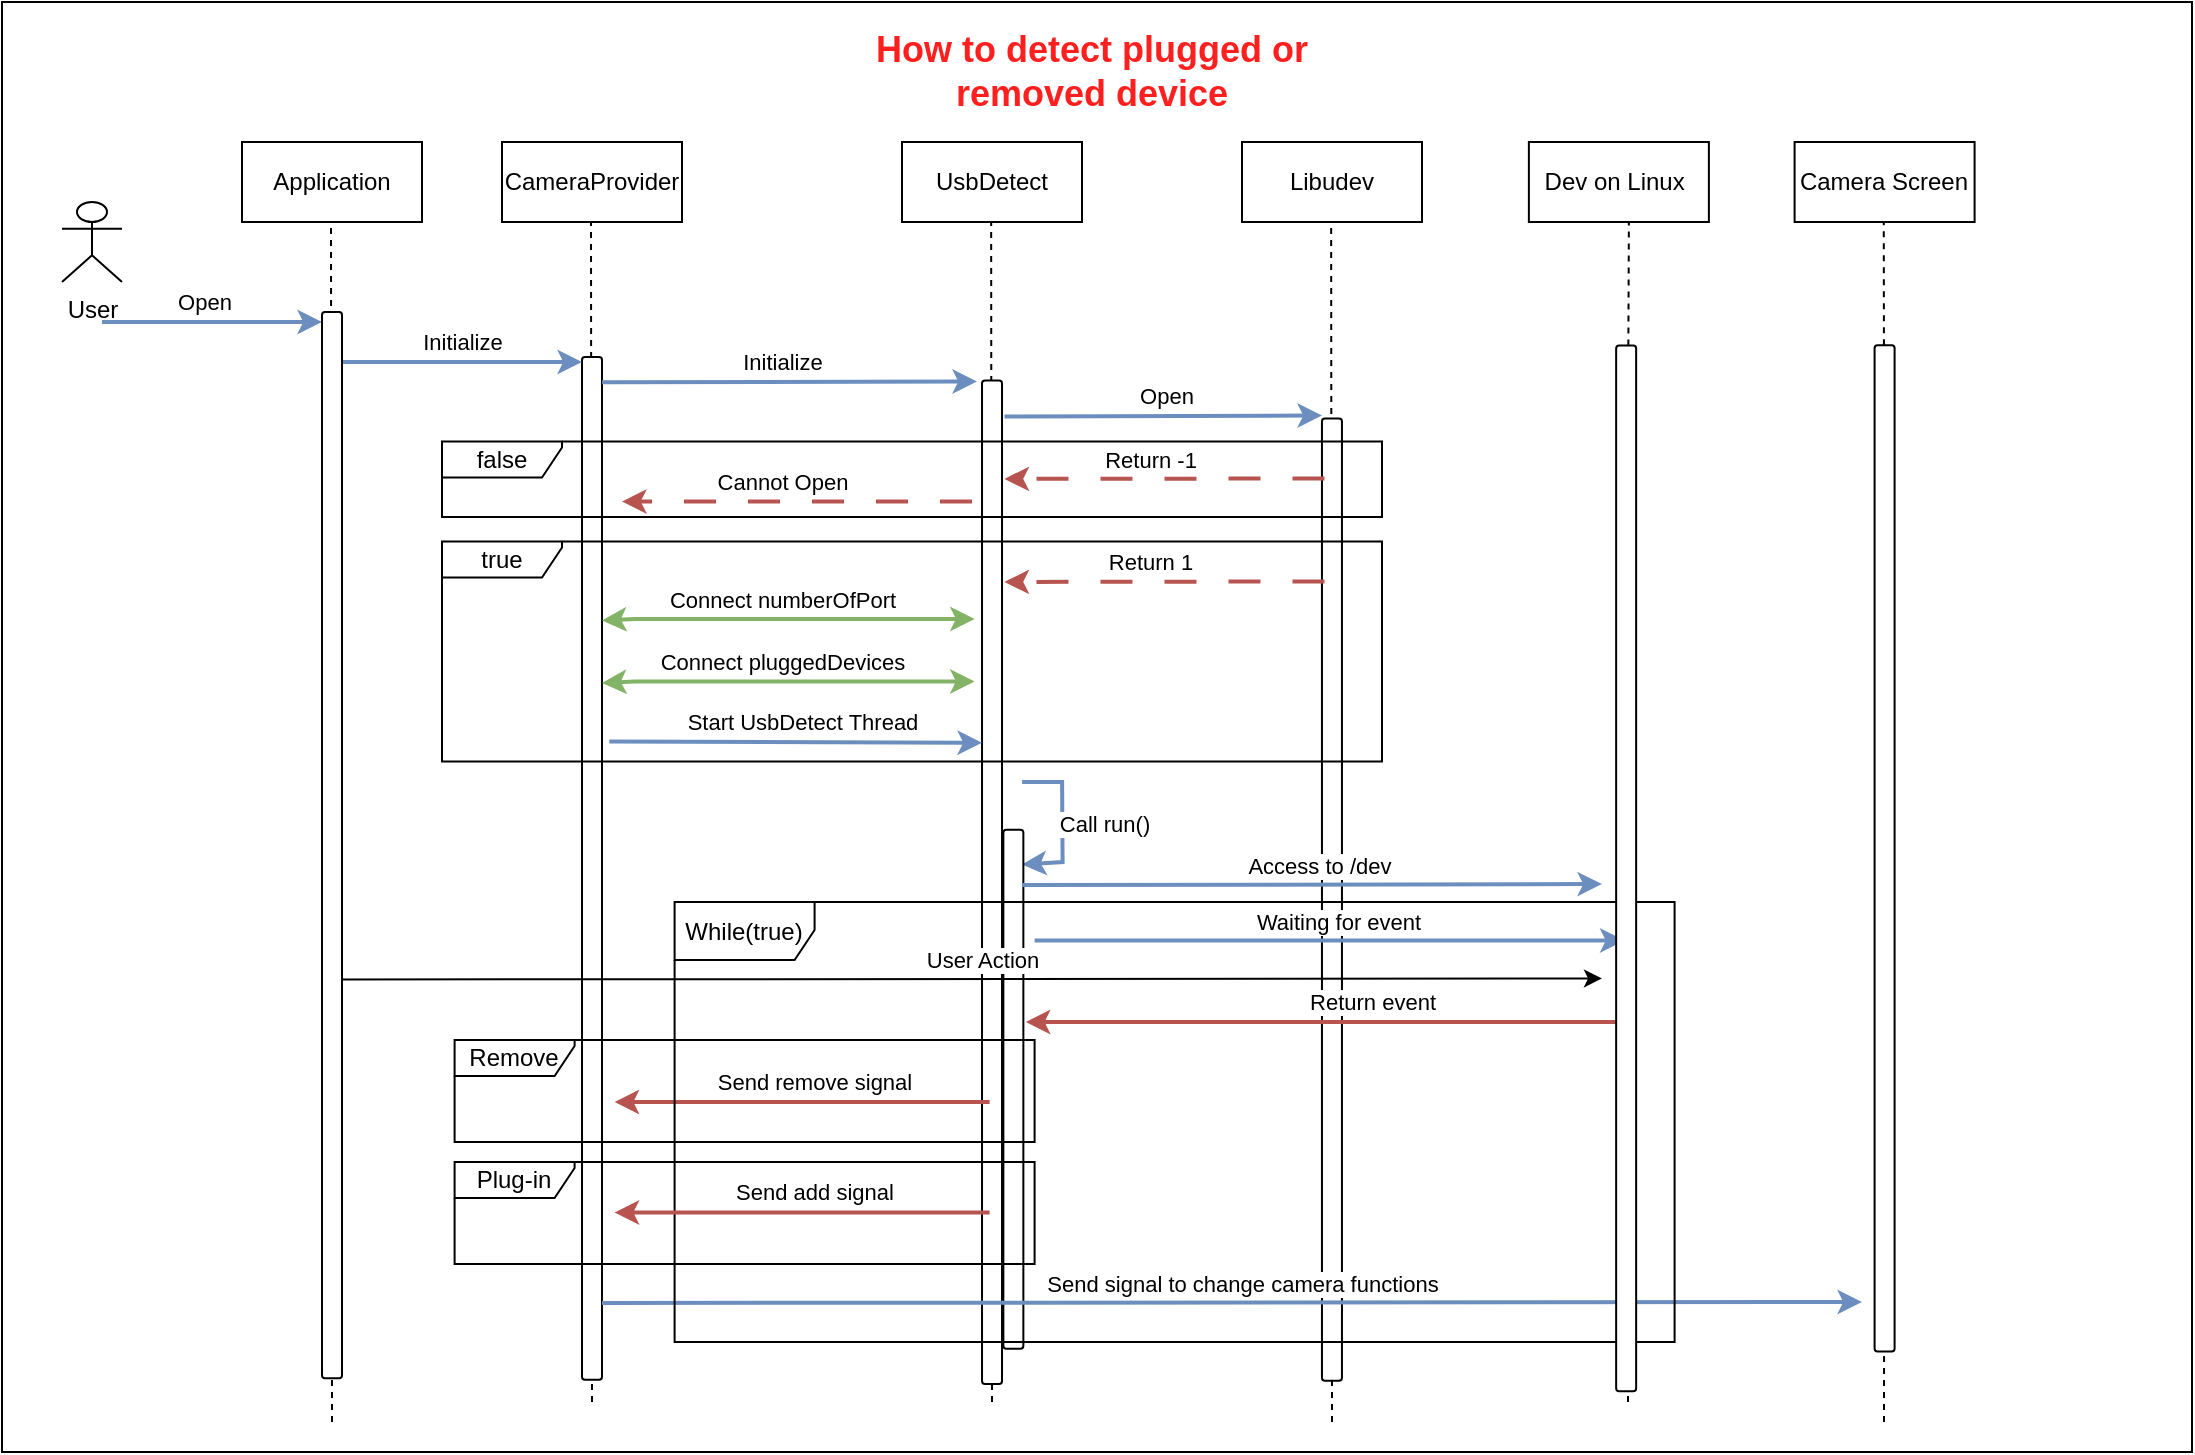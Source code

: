 <mxfile version="21.7.2" type="github">
  <diagram name="Page-1" id="EMRwDJ8s_3Zg5q5j3q0t">
    <mxGraphModel dx="3230" dy="1256" grid="1" gridSize="10" guides="1" tooltips="1" connect="1" arrows="1" fold="1" page="1" pageScale="1" pageWidth="850" pageHeight="1100" math="0" shadow="0">
      <root>
        <mxCell id="0" />
        <mxCell id="1" parent="0" />
        <mxCell id="75rw1hecKQY-QGVVvUyk-109" value="" style="rounded=0;whiteSpace=wrap;html=1;" vertex="1" parent="1">
          <mxGeometry x="-120" y="70" width="1095" height="725" as="geometry" />
        </mxCell>
        <mxCell id="75rw1hecKQY-QGVVvUyk-8" value="" style="endArrow=none;dashed=1;html=1;rounded=0;" edge="1" parent="1">
          <mxGeometry width="50" height="50" relative="1" as="geometry">
            <mxPoint x="175" y="770" as="sourcePoint" />
            <mxPoint x="174.5" y="180" as="targetPoint" />
          </mxGeometry>
        </mxCell>
        <mxCell id="75rw1hecKQY-QGVVvUyk-1" value="" style="endArrow=none;dashed=1;html=1;rounded=0;" edge="1" parent="1">
          <mxGeometry width="50" height="50" relative="1" as="geometry">
            <mxPoint x="545" y="780" as="sourcePoint" />
            <mxPoint x="544.58" y="180" as="targetPoint" />
          </mxGeometry>
        </mxCell>
        <mxCell id="75rw1hecKQY-QGVVvUyk-2" value="" style="rounded=1;whiteSpace=wrap;html=1;rotation=-90;" vertex="1" parent="1">
          <mxGeometry x="304.37" y="513.82" width="481.22" height="10" as="geometry" />
        </mxCell>
        <mxCell id="75rw1hecKQY-QGVVvUyk-3" value="" style="rounded=1;whiteSpace=wrap;html=1;rotation=-90;" vertex="1" parent="1">
          <mxGeometry x="-80.66" y="498.18" width="511.33" height="10" as="geometry" />
        </mxCell>
        <mxCell id="75rw1hecKQY-QGVVvUyk-4" value="CameraProvider" style="rounded=0;whiteSpace=wrap;html=1;" vertex="1" parent="1">
          <mxGeometry x="130" y="140" width="90" height="40" as="geometry" />
        </mxCell>
        <mxCell id="75rw1hecKQY-QGVVvUyk-5" value="UsbDetect" style="rounded=0;whiteSpace=wrap;html=1;" vertex="1" parent="1">
          <mxGeometry x="330" y="140" width="90" height="40" as="geometry" />
        </mxCell>
        <mxCell id="75rw1hecKQY-QGVVvUyk-9" value="" style="endArrow=none;dashed=1;html=1;rounded=0;" edge="1" parent="1">
          <mxGeometry width="50" height="50" relative="1" as="geometry">
            <mxPoint x="375" y="770" as="sourcePoint" />
            <mxPoint x="374.58" y="180" as="targetPoint" />
          </mxGeometry>
        </mxCell>
        <mxCell id="75rw1hecKQY-QGVVvUyk-12" value="User" style="shape=umlActor;verticalLabelPosition=bottom;verticalAlign=top;html=1;outlineConnect=0;" vertex="1" parent="1">
          <mxGeometry x="-90" y="170" width="30" height="40" as="geometry" />
        </mxCell>
        <mxCell id="75rw1hecKQY-QGVVvUyk-13" value="Application" style="rounded=0;whiteSpace=wrap;html=1;" vertex="1" parent="1">
          <mxGeometry y="140" width="90" height="40" as="geometry" />
        </mxCell>
        <mxCell id="75rw1hecKQY-QGVVvUyk-14" value="" style="endArrow=none;dashed=1;html=1;rounded=0;" edge="1" parent="1">
          <mxGeometry width="50" height="50" relative="1" as="geometry">
            <mxPoint x="45" y="780" as="sourcePoint" />
            <mxPoint x="44.5" y="180" as="targetPoint" />
          </mxGeometry>
        </mxCell>
        <mxCell id="75rw1hecKQY-QGVVvUyk-15" value="" style="endArrow=classic;html=1;rounded=0;fillColor=#dae8fc;strokeColor=#6c8ebf;strokeWidth=2;" edge="1" parent="1">
          <mxGeometry width="50" height="50" relative="1" as="geometry">
            <mxPoint x="-70" y="230" as="sourcePoint" />
            <mxPoint x="40" y="230" as="targetPoint" />
          </mxGeometry>
        </mxCell>
        <mxCell id="75rw1hecKQY-QGVVvUyk-16" value="Open" style="edgeLabel;html=1;align=center;verticalAlign=middle;resizable=0;points=[];" vertex="1" connectable="0" parent="75rw1hecKQY-QGVVvUyk-15">
          <mxGeometry x="-0.13" relative="1" as="geometry">
            <mxPoint x="3" y="-10" as="offset" />
          </mxGeometry>
        </mxCell>
        <mxCell id="75rw1hecKQY-QGVVvUyk-17" value="" style="endArrow=classic;html=1;rounded=0;fillColor=#dae8fc;strokeColor=#6c8ebf;strokeWidth=2;" edge="1" parent="1">
          <mxGeometry width="50" height="50" relative="1" as="geometry">
            <mxPoint x="50" y="250" as="sourcePoint" />
            <mxPoint x="170" y="250" as="targetPoint" />
          </mxGeometry>
        </mxCell>
        <mxCell id="75rw1hecKQY-QGVVvUyk-18" value="Initialize" style="edgeLabel;html=1;align=center;verticalAlign=middle;resizable=0;points=[];" vertex="1" connectable="0" parent="75rw1hecKQY-QGVVvUyk-17">
          <mxGeometry x="0.353" y="-1" relative="1" as="geometry">
            <mxPoint x="-21" y="-11" as="offset" />
          </mxGeometry>
        </mxCell>
        <mxCell id="75rw1hecKQY-QGVVvUyk-19" value="" style="endArrow=classic;html=1;rounded=0;exitX=0.869;exitY=1;exitDx=0;exitDy=0;exitPerimeter=0;fillColor=#dae8fc;strokeColor=#6c8ebf;strokeWidth=2;" edge="1" parent="1">
          <mxGeometry width="50" height="50" relative="1" as="geometry">
            <mxPoint x="180" y="260.128" as="sourcePoint" />
            <mxPoint x="367.5" y="259.74" as="targetPoint" />
          </mxGeometry>
        </mxCell>
        <mxCell id="75rw1hecKQY-QGVVvUyk-20" value="Initialize" style="edgeLabel;html=1;align=center;verticalAlign=middle;resizable=0;points=[];" vertex="1" connectable="0" parent="75rw1hecKQY-QGVVvUyk-19">
          <mxGeometry x="-0.328" y="-3" relative="1" as="geometry">
            <mxPoint x="27" y="-13" as="offset" />
          </mxGeometry>
        </mxCell>
        <mxCell id="75rw1hecKQY-QGVVvUyk-21" value="&lt;b&gt;&lt;font style=&quot;font-size: 18px;&quot; color=&quot;#ff1f1f&quot;&gt;How to detect plugged or removed device&lt;/font&gt;&lt;/b&gt;" style="text;html=1;strokeColor=none;fillColor=none;align=center;verticalAlign=middle;whiteSpace=wrap;rounded=0;" vertex="1" parent="1">
          <mxGeometry x="290" y="90" width="270" height="30" as="geometry" />
        </mxCell>
        <mxCell id="75rw1hecKQY-QGVVvUyk-27" value="" style="rounded=1;whiteSpace=wrap;html=1;rotation=-90;" vertex="1" parent="1">
          <mxGeometry x="-221.56" y="486.57" width="533.13" height="10" as="geometry" />
        </mxCell>
        <mxCell id="75rw1hecKQY-QGVVvUyk-32" value="" style="rounded=1;whiteSpace=wrap;html=1;rotation=-90;" vertex="1" parent="1">
          <mxGeometry x="124.14" y="505.13" width="501.74" height="10" as="geometry" />
        </mxCell>
        <mxCell id="75rw1hecKQY-QGVVvUyk-33" value="false" style="shape=umlFrame;whiteSpace=wrap;html=1;pointerEvents=0;width=60;height=18;" vertex="1" parent="1">
          <mxGeometry x="100" y="289.74" width="470" height="37.7" as="geometry" />
        </mxCell>
        <mxCell id="75rw1hecKQY-QGVVvUyk-34" value="" style="endArrow=classic;html=1;rounded=0;dashed=1;dashPattern=8 8;fillColor=#f8cecc;strokeColor=#b85450;strokeWidth=2;" edge="1" parent="1">
          <mxGeometry width="50" height="50" relative="1" as="geometry">
            <mxPoint x="365" y="319.74" as="sourcePoint" />
            <mxPoint x="190" y="319.74" as="targetPoint" />
          </mxGeometry>
        </mxCell>
        <mxCell id="75rw1hecKQY-QGVVvUyk-35" value="Cannot Open" style="edgeLabel;html=1;align=center;verticalAlign=middle;resizable=0;points=[];" vertex="1" connectable="0" parent="75rw1hecKQY-QGVVvUyk-34">
          <mxGeometry x="0.021" y="3" relative="1" as="geometry">
            <mxPoint x="-6" y="-13" as="offset" />
          </mxGeometry>
        </mxCell>
        <mxCell id="75rw1hecKQY-QGVVvUyk-36" value="true" style="shape=umlFrame;whiteSpace=wrap;html=1;pointerEvents=0;width=60;height=18;" vertex="1" parent="1">
          <mxGeometry x="100" y="339.74" width="470" height="110" as="geometry" />
        </mxCell>
        <mxCell id="75rw1hecKQY-QGVVvUyk-37" value="" style="endArrow=classic;startArrow=classic;html=1;rounded=0;exitX=0.168;exitY=1.367;exitDx=0;exitDy=0;exitPerimeter=0;fillColor=#d5e8d4;strokeColor=#82b366;strokeWidth=2;" edge="1" parent="1">
          <mxGeometry width="50" height="50" relative="1" as="geometry">
            <mxPoint x="180.0" y="379.19" as="sourcePoint" />
            <mxPoint x="366.33" y="378.49" as="targetPoint" />
            <Array as="points">
              <mxPoint x="196.33" y="378.49" />
            </Array>
          </mxGeometry>
        </mxCell>
        <mxCell id="75rw1hecKQY-QGVVvUyk-38" value="Connect numberOfPort" style="edgeLabel;html=1;align=center;verticalAlign=middle;resizable=0;points=[];" vertex="1" connectable="0" parent="75rw1hecKQY-QGVVvUyk-37">
          <mxGeometry x="-0.142" y="2" relative="1" as="geometry">
            <mxPoint x="10" y="-8" as="offset" />
          </mxGeometry>
        </mxCell>
        <mxCell id="75rw1hecKQY-QGVVvUyk-39" value="" style="endArrow=classic;html=1;rounded=0;exitX=0.147;exitY=1.367;exitDx=0;exitDy=0;exitPerimeter=0;fillColor=#dae8fc;strokeColor=#6c8ebf;strokeWidth=2;" edge="1" parent="1">
          <mxGeometry width="50" height="50" relative="1" as="geometry">
            <mxPoint x="183.67" y="439.743" as="sourcePoint" />
            <mxPoint x="370" y="440.38" as="targetPoint" />
          </mxGeometry>
        </mxCell>
        <mxCell id="75rw1hecKQY-QGVVvUyk-40" value="Start UsbDetect Thread" style="edgeLabel;html=1;align=center;verticalAlign=middle;resizable=0;points=[];" vertex="1" connectable="0" parent="75rw1hecKQY-QGVVvUyk-39">
          <mxGeometry x="-0.328" y="-3" relative="1" as="geometry">
            <mxPoint x="34" y="-13" as="offset" />
          </mxGeometry>
        </mxCell>
        <mxCell id="75rw1hecKQY-QGVVvUyk-41" value="" style="endArrow=classic;startArrow=classic;html=1;rounded=0;exitX=0.168;exitY=1.367;exitDx=0;exitDy=0;exitPerimeter=0;fillColor=#d5e8d4;strokeColor=#82b366;strokeWidth=2;" edge="1" parent="1">
          <mxGeometry width="50" height="50" relative="1" as="geometry">
            <mxPoint x="180.0" y="410.44" as="sourcePoint" />
            <mxPoint x="366.33" y="409.74" as="targetPoint" />
            <Array as="points">
              <mxPoint x="196.33" y="409.74" />
            </Array>
          </mxGeometry>
        </mxCell>
        <mxCell id="75rw1hecKQY-QGVVvUyk-42" value="Connect pluggedDevices" style="edgeLabel;html=1;align=center;verticalAlign=middle;resizable=0;points=[];" vertex="1" connectable="0" parent="75rw1hecKQY-QGVVvUyk-41">
          <mxGeometry x="-0.142" y="2" relative="1" as="geometry">
            <mxPoint x="10" y="-8" as="offset" />
          </mxGeometry>
        </mxCell>
        <mxCell id="75rw1hecKQY-QGVVvUyk-43" value="Libudev" style="rounded=0;whiteSpace=wrap;html=1;" vertex="1" parent="1">
          <mxGeometry x="500" y="140" width="90" height="40" as="geometry" />
        </mxCell>
        <mxCell id="75rw1hecKQY-QGVVvUyk-44" value="" style="endArrow=classic;html=1;rounded=0;entryX=0.933;entryY=0.93;entryDx=0;entryDy=0;entryPerimeter=0;fillColor=#dae8fc;strokeColor=#6c8ebf;strokeWidth=2;" edge="1" parent="1" target="75rw1hecKQY-QGVVvUyk-52">
          <mxGeometry width="50" height="50" relative="1" as="geometry">
            <mxPoint x="390.05" y="460" as="sourcePoint" />
            <mxPoint x="387.55" y="490" as="targetPoint" />
            <Array as="points">
              <mxPoint x="410.05" y="460" />
              <mxPoint x="410.3" y="500" />
            </Array>
          </mxGeometry>
        </mxCell>
        <mxCell id="75rw1hecKQY-QGVVvUyk-45" value="Call run()" style="edgeLabel;html=1;align=center;verticalAlign=middle;resizable=0;points=[];" vertex="1" connectable="0" parent="75rw1hecKQY-QGVVvUyk-44">
          <mxGeometry x="-0.292" y="1" relative="1" as="geometry">
            <mxPoint x="20" y="12" as="offset" />
          </mxGeometry>
        </mxCell>
        <mxCell id="75rw1hecKQY-QGVVvUyk-46" value="" style="endArrow=classic;html=1;rounded=0;exitX=0.8;exitY=1;exitDx=0;exitDy=0;exitPerimeter=0;fillColor=#dae8fc;strokeColor=#6c8ebf;strokeWidth=2;" edge="1" parent="1">
          <mxGeometry width="50" height="50" relative="1" as="geometry">
            <mxPoint x="381.25" y="277.24" as="sourcePoint" />
            <mxPoint x="540" y="276.74" as="targetPoint" />
          </mxGeometry>
        </mxCell>
        <mxCell id="75rw1hecKQY-QGVVvUyk-47" value="Open" style="edgeLabel;html=1;align=center;verticalAlign=middle;resizable=0;points=[];" vertex="1" connectable="0" parent="75rw1hecKQY-QGVVvUyk-46">
          <mxGeometry x="-0.328" y="-3" relative="1" as="geometry">
            <mxPoint x="27" y="-13" as="offset" />
          </mxGeometry>
        </mxCell>
        <mxCell id="75rw1hecKQY-QGVVvUyk-48" value="" style="endArrow=classic;html=1;rounded=0;dashed=1;dashPattern=8 8;fillColor=#f8cecc;strokeColor=#b85450;strokeWidth=2;" edge="1" parent="1">
          <mxGeometry width="50" height="50" relative="1" as="geometry">
            <mxPoint x="541.25" y="308.23" as="sourcePoint" />
            <mxPoint x="381.25" y="308.45" as="targetPoint" />
          </mxGeometry>
        </mxCell>
        <mxCell id="75rw1hecKQY-QGVVvUyk-49" value="Return -1" style="edgeLabel;html=1;align=center;verticalAlign=middle;resizable=0;points=[];" vertex="1" connectable="0" parent="75rw1hecKQY-QGVVvUyk-48">
          <mxGeometry x="0.021" y="3" relative="1" as="geometry">
            <mxPoint x="-6" y="-13" as="offset" />
          </mxGeometry>
        </mxCell>
        <mxCell id="75rw1hecKQY-QGVVvUyk-50" value="" style="endArrow=classic;html=1;rounded=0;dashed=1;dashPattern=8 8;fillColor=#f8cecc;strokeColor=#b85450;strokeWidth=2;" edge="1" parent="1">
          <mxGeometry width="50" height="50" relative="1" as="geometry">
            <mxPoint x="541.25" y="359.74" as="sourcePoint" />
            <mxPoint x="381.25" y="359.96" as="targetPoint" />
          </mxGeometry>
        </mxCell>
        <mxCell id="75rw1hecKQY-QGVVvUyk-51" value="Return 1" style="edgeLabel;html=1;align=center;verticalAlign=middle;resizable=0;points=[];" vertex="1" connectable="0" parent="75rw1hecKQY-QGVVvUyk-50">
          <mxGeometry x="0.021" y="3" relative="1" as="geometry">
            <mxPoint x="-6" y="-13" as="offset" />
          </mxGeometry>
        </mxCell>
        <mxCell id="75rw1hecKQY-QGVVvUyk-52" value="" style="rounded=1;whiteSpace=wrap;html=1;rotation=-90;" vertex="1" parent="1">
          <mxGeometry x="255.95" y="608.65" width="259.46" height="10" as="geometry" />
        </mxCell>
        <mxCell id="75rw1hecKQY-QGVVvUyk-64" value="Dev on Linux&amp;nbsp;" style="rounded=0;whiteSpace=wrap;html=1;" vertex="1" parent="1">
          <mxGeometry x="643.44" y="140" width="90" height="40" as="geometry" />
        </mxCell>
        <mxCell id="75rw1hecKQY-QGVVvUyk-65" value="" style="endArrow=none;dashed=1;html=1;rounded=0;" edge="1" parent="1" source="75rw1hecKQY-QGVVvUyk-67">
          <mxGeometry width="50" height="50" relative="1" as="geometry">
            <mxPoint x="693" y="770" as="sourcePoint" />
            <mxPoint x="693.44" y="180" as="targetPoint" />
          </mxGeometry>
        </mxCell>
        <mxCell id="75rw1hecKQY-QGVVvUyk-68" value="" style="endArrow=classic;html=1;rounded=0;exitX=0.8;exitY=1;exitDx=0;exitDy=0;exitPerimeter=0;fillColor=#dae8fc;strokeColor=#6c8ebf;strokeWidth=2;" edge="1" parent="1">
          <mxGeometry width="50" height="50" relative="1" as="geometry">
            <mxPoint x="390" y="511.53" as="sourcePoint" />
            <mxPoint x="680" y="511.03" as="targetPoint" />
          </mxGeometry>
        </mxCell>
        <mxCell id="75rw1hecKQY-QGVVvUyk-69" value="Access to /dev&amp;nbsp;" style="edgeLabel;html=1;align=center;verticalAlign=middle;resizable=0;points=[];" vertex="1" connectable="0" parent="75rw1hecKQY-QGVVvUyk-68">
          <mxGeometry x="-0.328" y="-3" relative="1" as="geometry">
            <mxPoint x="52" y="-13" as="offset" />
          </mxGeometry>
        </mxCell>
        <mxCell id="75rw1hecKQY-QGVVvUyk-71" value="" style="endArrow=classic;html=1;rounded=0;fillColor=#dae8fc;strokeColor=#6c8ebf;strokeWidth=2;" edge="1" parent="1">
          <mxGeometry width="50" height="50" relative="1" as="geometry">
            <mxPoint x="396.3" y="539.25" as="sourcePoint" />
            <mxPoint x="691.28" y="539.25" as="targetPoint" />
          </mxGeometry>
        </mxCell>
        <mxCell id="75rw1hecKQY-QGVVvUyk-72" value="Waiting for event" style="edgeLabel;html=1;align=center;verticalAlign=middle;resizable=0;points=[];" vertex="1" connectable="0" parent="75rw1hecKQY-QGVVvUyk-71">
          <mxGeometry x="-0.328" y="-3" relative="1" as="geometry">
            <mxPoint x="52" y="-13" as="offset" />
          </mxGeometry>
        </mxCell>
        <mxCell id="75rw1hecKQY-QGVVvUyk-77" value="" style="endArrow=classic;html=1;rounded=0;fillColor=#f8cecc;strokeColor=#b85450;strokeWidth=2;" edge="1" parent="1">
          <mxGeometry width="50" height="50" relative="1" as="geometry">
            <mxPoint x="373.8" y="620" as="sourcePoint" />
            <mxPoint x="186.3" y="620.0" as="targetPoint" />
          </mxGeometry>
        </mxCell>
        <mxCell id="75rw1hecKQY-QGVVvUyk-78" value="Send remove signal" style="edgeLabel;html=1;align=center;verticalAlign=middle;resizable=0;points=[];" vertex="1" connectable="0" parent="75rw1hecKQY-QGVVvUyk-77">
          <mxGeometry x="-0.328" y="-3" relative="1" as="geometry">
            <mxPoint x="-25" y="-7" as="offset" />
          </mxGeometry>
        </mxCell>
        <mxCell id="75rw1hecKQY-QGVVvUyk-81" value="" style="endArrow=classic;html=1;rounded=0;exitX=0.8;exitY=1;exitDx=0;exitDy=0;exitPerimeter=0;fillColor=#dae8fc;strokeColor=#6c8ebf;strokeWidth=2;" edge="1" parent="1">
          <mxGeometry width="50" height="50" relative="1" as="geometry">
            <mxPoint x="180.0" y="720.5" as="sourcePoint" />
            <mxPoint x="810.0" y="720" as="targetPoint" />
          </mxGeometry>
        </mxCell>
        <mxCell id="75rw1hecKQY-QGVVvUyk-82" value="Send signal to change camera functions" style="edgeLabel;html=1;align=center;verticalAlign=middle;resizable=0;points=[];" vertex="1" connectable="0" parent="75rw1hecKQY-QGVVvUyk-81">
          <mxGeometry x="-0.328" y="-3" relative="1" as="geometry">
            <mxPoint x="108" y="-13" as="offset" />
          </mxGeometry>
        </mxCell>
        <mxCell id="75rw1hecKQY-QGVVvUyk-87" value="Camera Screen" style="rounded=0;whiteSpace=wrap;html=1;" vertex="1" parent="1">
          <mxGeometry x="776.3" y="140" width="90" height="40" as="geometry" />
        </mxCell>
        <mxCell id="75rw1hecKQY-QGVVvUyk-88" value="" style="endArrow=none;dashed=1;html=1;rounded=0;" edge="1" parent="1" source="75rw1hecKQY-QGVVvUyk-90">
          <mxGeometry width="50" height="50" relative="1" as="geometry">
            <mxPoint x="821" y="780" as="sourcePoint" />
            <mxPoint x="820.88" y="180" as="targetPoint" />
          </mxGeometry>
        </mxCell>
        <mxCell id="75rw1hecKQY-QGVVvUyk-89" value="" style="endArrow=none;dashed=1;html=1;rounded=0;" edge="1" parent="1" target="75rw1hecKQY-QGVVvUyk-90">
          <mxGeometry width="50" height="50" relative="1" as="geometry">
            <mxPoint x="820.88" y="490" as="sourcePoint" />
            <mxPoint x="820.88" y="180" as="targetPoint" />
          </mxGeometry>
        </mxCell>
        <mxCell id="75rw1hecKQY-QGVVvUyk-70" value="While(true)" style="shape=umlFrame;whiteSpace=wrap;html=1;pointerEvents=0;width=70;height=29;" vertex="1" parent="1">
          <mxGeometry x="216.3" y="520" width="500" height="220" as="geometry" />
        </mxCell>
        <mxCell id="75rw1hecKQY-QGVVvUyk-95" value="" style="endArrow=classic;html=1;rounded=0;fillColor=#f8cecc;strokeColor=#b85450;strokeWidth=2;" edge="1" parent="1">
          <mxGeometry width="50" height="50" relative="1" as="geometry">
            <mxPoint x="690.72" y="580" as="sourcePoint" />
            <mxPoint x="391.89" y="580" as="targetPoint" />
          </mxGeometry>
        </mxCell>
        <mxCell id="75rw1hecKQY-QGVVvUyk-96" value="Return event" style="edgeLabel;html=1;align=center;verticalAlign=middle;resizable=0;points=[];" vertex="1" connectable="0" parent="75rw1hecKQY-QGVVvUyk-95">
          <mxGeometry x="-0.328" y="-3" relative="1" as="geometry">
            <mxPoint x="-25" y="-7" as="offset" />
          </mxGeometry>
        </mxCell>
        <mxCell id="75rw1hecKQY-QGVVvUyk-97" value="Remove" style="shape=umlFrame;whiteSpace=wrap;html=1;pointerEvents=0;width=60;height=18;" vertex="1" parent="1">
          <mxGeometry x="106.3" y="589" width="290" height="51" as="geometry" />
        </mxCell>
        <mxCell id="75rw1hecKQY-QGVVvUyk-98" value="Plug-in" style="shape=umlFrame;whiteSpace=wrap;html=1;pointerEvents=0;width=60;height=18;" vertex="1" parent="1">
          <mxGeometry x="106.3" y="650" width="290" height="51" as="geometry" />
        </mxCell>
        <mxCell id="75rw1hecKQY-QGVVvUyk-99" value="" style="endArrow=classic;html=1;rounded=0;fillColor=#f8cecc;strokeColor=#b85450;strokeWidth=2;" edge="1" parent="1">
          <mxGeometry width="50" height="50" relative="1" as="geometry">
            <mxPoint x="373.8" y="675.21" as="sourcePoint" />
            <mxPoint x="186.3" y="675.21" as="targetPoint" />
          </mxGeometry>
        </mxCell>
        <mxCell id="75rw1hecKQY-QGVVvUyk-100" value="Send add signal" style="edgeLabel;html=1;align=center;verticalAlign=middle;resizable=0;points=[];" vertex="1" connectable="0" parent="75rw1hecKQY-QGVVvUyk-99">
          <mxGeometry x="-0.328" y="-3" relative="1" as="geometry">
            <mxPoint x="-25" y="-7" as="offset" />
          </mxGeometry>
        </mxCell>
        <mxCell id="75rw1hecKQY-QGVVvUyk-104" value="" style="endArrow=classic;html=1;rounded=0;exitX=0.8;exitY=1;exitDx=0;exitDy=0;exitPerimeter=0;" edge="1" parent="1">
          <mxGeometry width="50" height="50" relative="1" as="geometry">
            <mxPoint x="50.0" y="558.73" as="sourcePoint" />
            <mxPoint x="680.0" y="558.23" as="targetPoint" />
          </mxGeometry>
        </mxCell>
        <mxCell id="75rw1hecKQY-QGVVvUyk-105" value="User Action" style="edgeLabel;html=1;align=center;verticalAlign=middle;resizable=0;points=[];" vertex="1" connectable="0" parent="75rw1hecKQY-QGVVvUyk-104">
          <mxGeometry x="-0.328" y="-3" relative="1" as="geometry">
            <mxPoint x="108" y="-13" as="offset" />
          </mxGeometry>
        </mxCell>
        <mxCell id="75rw1hecKQY-QGVVvUyk-106" value="" style="endArrow=none;dashed=1;html=1;rounded=0;" edge="1" parent="1" target="75rw1hecKQY-QGVVvUyk-90">
          <mxGeometry width="50" height="50" relative="1" as="geometry">
            <mxPoint x="821" y="780" as="sourcePoint" />
            <mxPoint x="820.88" y="180" as="targetPoint" />
          </mxGeometry>
        </mxCell>
        <mxCell id="75rw1hecKQY-QGVVvUyk-90" value="" style="rounded=1;whiteSpace=wrap;html=1;rotation=-90;" vertex="1" parent="1">
          <mxGeometry x="569.78" y="488.18" width="503.04" height="10" as="geometry" />
        </mxCell>
        <mxCell id="75rw1hecKQY-QGVVvUyk-107" value="" style="endArrow=none;dashed=1;html=1;rounded=0;" edge="1" parent="1" target="75rw1hecKQY-QGVVvUyk-67">
          <mxGeometry width="50" height="50" relative="1" as="geometry">
            <mxPoint x="693" y="770" as="sourcePoint" />
            <mxPoint x="693.44" y="180" as="targetPoint" />
          </mxGeometry>
        </mxCell>
        <mxCell id="75rw1hecKQY-QGVVvUyk-67" value="" style="rounded=1;whiteSpace=wrap;html=1;rotation=-90;" vertex="1" parent="1">
          <mxGeometry x="430.67" y="498.18" width="522.81" height="10" as="geometry" />
        </mxCell>
      </root>
    </mxGraphModel>
  </diagram>
</mxfile>
